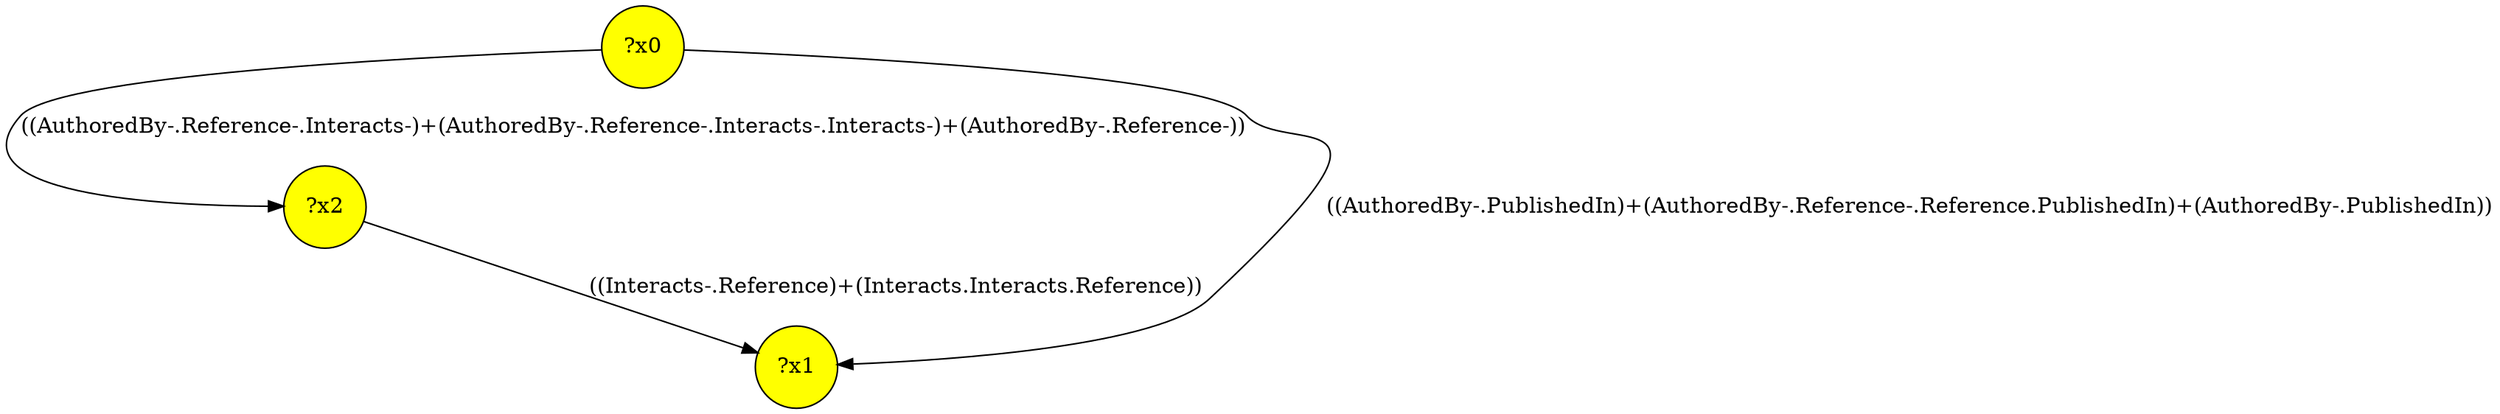 digraph g {
	x0 [fillcolor="yellow", style="filled," shape=circle, label="?x0"];
	x2 [fillcolor="yellow", style="filled," shape=circle, label="?x2"];
	x1 [fillcolor="yellow", style="filled," shape=circle, label="?x1"];
	x0 -> x1 [label="((AuthoredBy-.PublishedIn)+(AuthoredBy-.Reference-.Reference.PublishedIn)+(AuthoredBy-.PublishedIn))"];
	x0 -> x2 [label="((AuthoredBy-.Reference-.Interacts-)+(AuthoredBy-.Reference-.Interacts-.Interacts-)+(AuthoredBy-.Reference-))"];
	x2 -> x1 [label="((Interacts-.Reference)+(Interacts.Interacts.Reference))"];
}
